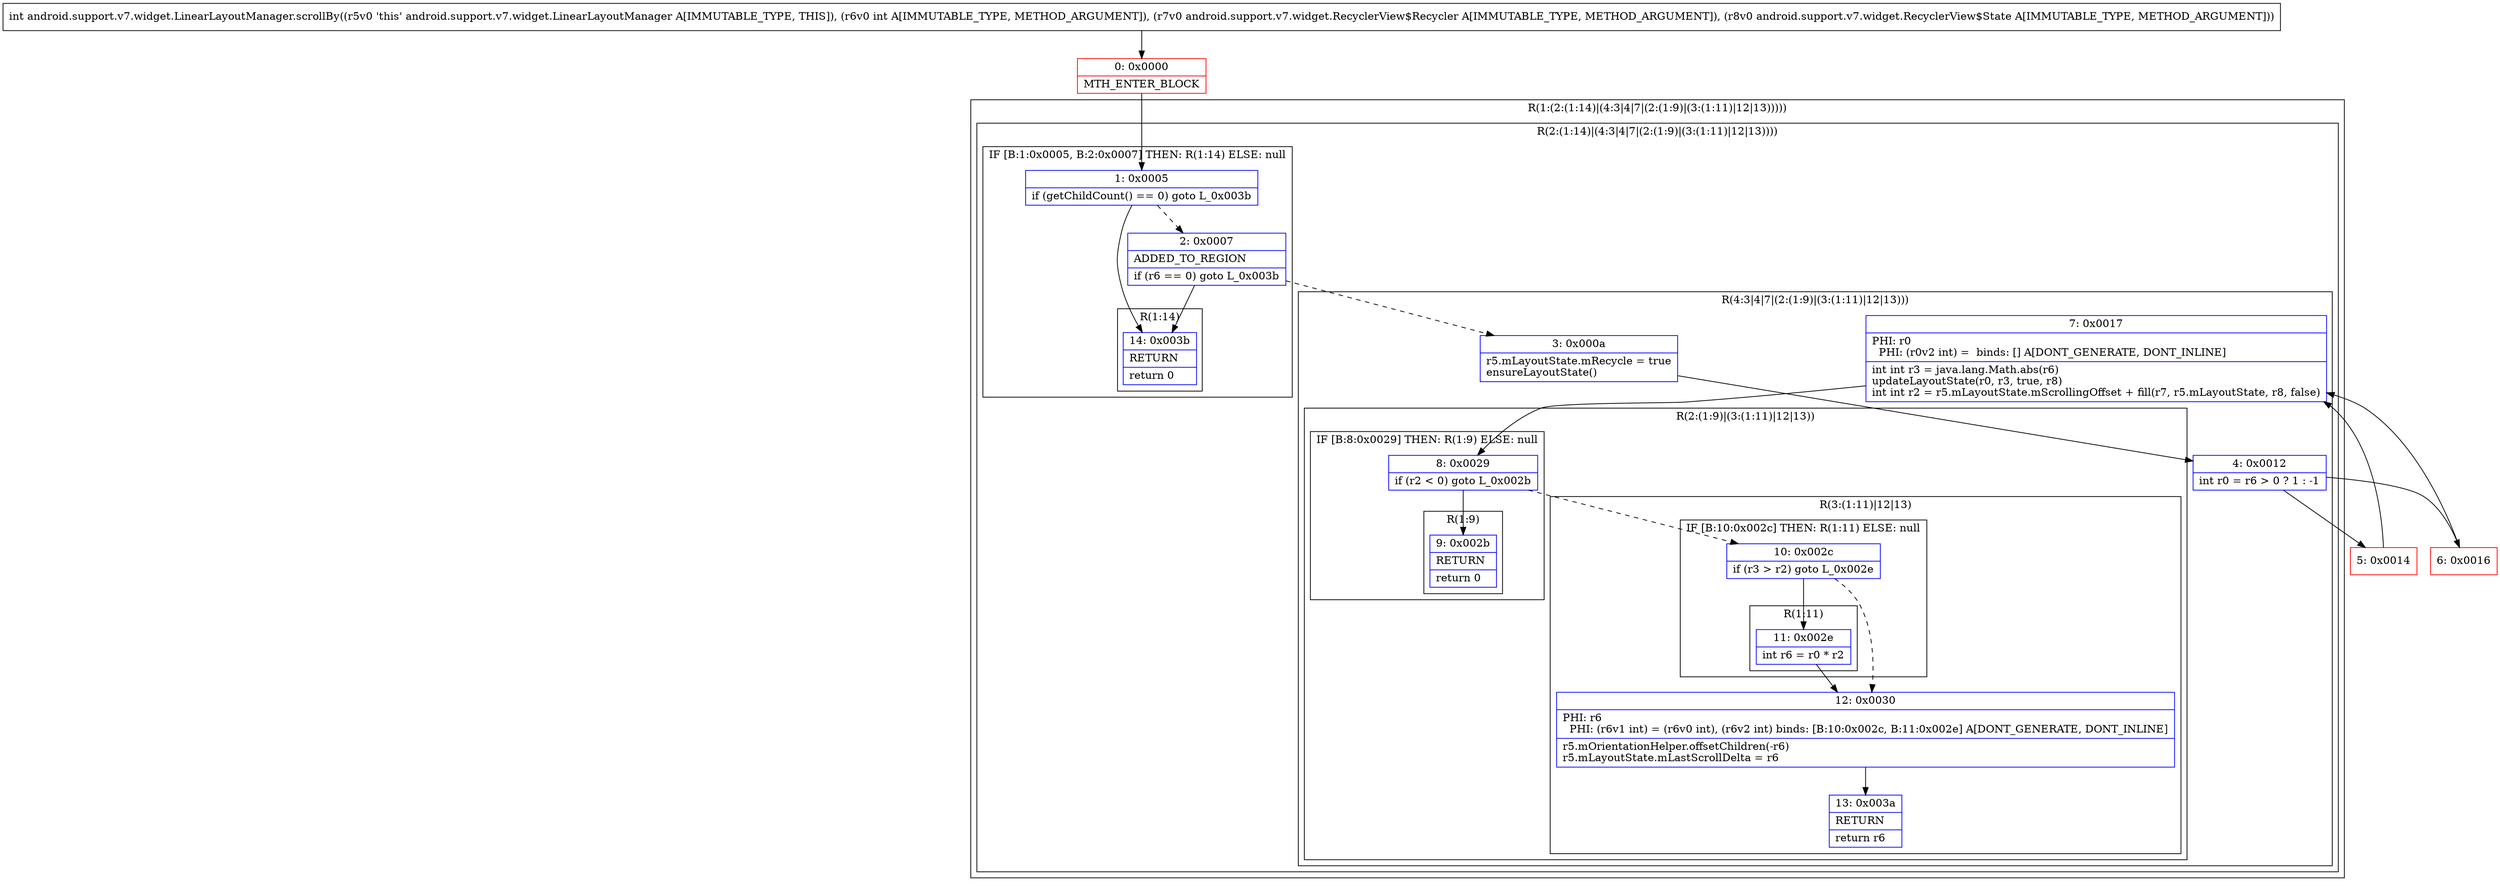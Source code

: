 digraph "CFG forandroid.support.v7.widget.LinearLayoutManager.scrollBy(ILandroid\/support\/v7\/widget\/RecyclerView$Recycler;Landroid\/support\/v7\/widget\/RecyclerView$State;)I" {
subgraph cluster_Region_1060207895 {
label = "R(1:(2:(1:14)|(4:3|4|7|(2:(1:9)|(3:(1:11)|12|13)))))";
node [shape=record,color=blue];
subgraph cluster_Region_590726968 {
label = "R(2:(1:14)|(4:3|4|7|(2:(1:9)|(3:(1:11)|12|13))))";
node [shape=record,color=blue];
subgraph cluster_IfRegion_824223210 {
label = "IF [B:1:0x0005, B:2:0x0007] THEN: R(1:14) ELSE: null";
node [shape=record,color=blue];
Node_1 [shape=record,label="{1\:\ 0x0005|if (getChildCount() == 0) goto L_0x003b\l}"];
Node_2 [shape=record,label="{2\:\ 0x0007|ADDED_TO_REGION\l|if (r6 == 0) goto L_0x003b\l}"];
subgraph cluster_Region_2123387267 {
label = "R(1:14)";
node [shape=record,color=blue];
Node_14 [shape=record,label="{14\:\ 0x003b|RETURN\l|return 0\l}"];
}
}
subgraph cluster_Region_363633561 {
label = "R(4:3|4|7|(2:(1:9)|(3:(1:11)|12|13)))";
node [shape=record,color=blue];
Node_3 [shape=record,label="{3\:\ 0x000a|r5.mLayoutState.mRecycle = true\lensureLayoutState()\l}"];
Node_4 [shape=record,label="{4\:\ 0x0012|int r0 = r6 \> 0 ? 1 : \-1\l}"];
Node_7 [shape=record,label="{7\:\ 0x0017|PHI: r0 \l  PHI: (r0v2 int) =  binds: [] A[DONT_GENERATE, DONT_INLINE]\l|int int r3 = java.lang.Math.abs(r6)\lupdateLayoutState(r0, r3, true, r8)\lint int r2 = r5.mLayoutState.mScrollingOffset + fill(r7, r5.mLayoutState, r8, false)\l}"];
subgraph cluster_Region_1249723011 {
label = "R(2:(1:9)|(3:(1:11)|12|13))";
node [shape=record,color=blue];
subgraph cluster_IfRegion_590870180 {
label = "IF [B:8:0x0029] THEN: R(1:9) ELSE: null";
node [shape=record,color=blue];
Node_8 [shape=record,label="{8\:\ 0x0029|if (r2 \< 0) goto L_0x002b\l}"];
subgraph cluster_Region_1207714035 {
label = "R(1:9)";
node [shape=record,color=blue];
Node_9 [shape=record,label="{9\:\ 0x002b|RETURN\l|return 0\l}"];
}
}
subgraph cluster_Region_1942462995 {
label = "R(3:(1:11)|12|13)";
node [shape=record,color=blue];
subgraph cluster_IfRegion_299984342 {
label = "IF [B:10:0x002c] THEN: R(1:11) ELSE: null";
node [shape=record,color=blue];
Node_10 [shape=record,label="{10\:\ 0x002c|if (r3 \> r2) goto L_0x002e\l}"];
subgraph cluster_Region_1020737475 {
label = "R(1:11)";
node [shape=record,color=blue];
Node_11 [shape=record,label="{11\:\ 0x002e|int r6 = r0 * r2\l}"];
}
}
Node_12 [shape=record,label="{12\:\ 0x0030|PHI: r6 \l  PHI: (r6v1 int) = (r6v0 int), (r6v2 int) binds: [B:10:0x002c, B:11:0x002e] A[DONT_GENERATE, DONT_INLINE]\l|r5.mOrientationHelper.offsetChildren(\-r6)\lr5.mLayoutState.mLastScrollDelta = r6\l}"];
Node_13 [shape=record,label="{13\:\ 0x003a|RETURN\l|return r6\l}"];
}
}
}
}
}
Node_0 [shape=record,color=red,label="{0\:\ 0x0000|MTH_ENTER_BLOCK\l}"];
Node_5 [shape=record,color=red,label="{5\:\ 0x0014}"];
Node_6 [shape=record,color=red,label="{6\:\ 0x0016}"];
MethodNode[shape=record,label="{int android.support.v7.widget.LinearLayoutManager.scrollBy((r5v0 'this' android.support.v7.widget.LinearLayoutManager A[IMMUTABLE_TYPE, THIS]), (r6v0 int A[IMMUTABLE_TYPE, METHOD_ARGUMENT]), (r7v0 android.support.v7.widget.RecyclerView$Recycler A[IMMUTABLE_TYPE, METHOD_ARGUMENT]), (r8v0 android.support.v7.widget.RecyclerView$State A[IMMUTABLE_TYPE, METHOD_ARGUMENT])) }"];
MethodNode -> Node_0;
Node_1 -> Node_2[style=dashed];
Node_1 -> Node_14;
Node_2 -> Node_3[style=dashed];
Node_2 -> Node_14;
Node_3 -> Node_4;
Node_4 -> Node_5;
Node_4 -> Node_6;
Node_7 -> Node_8;
Node_8 -> Node_9;
Node_8 -> Node_10[style=dashed];
Node_10 -> Node_11;
Node_10 -> Node_12[style=dashed];
Node_11 -> Node_12;
Node_12 -> Node_13;
Node_0 -> Node_1;
Node_5 -> Node_7;
Node_6 -> Node_7;
}

